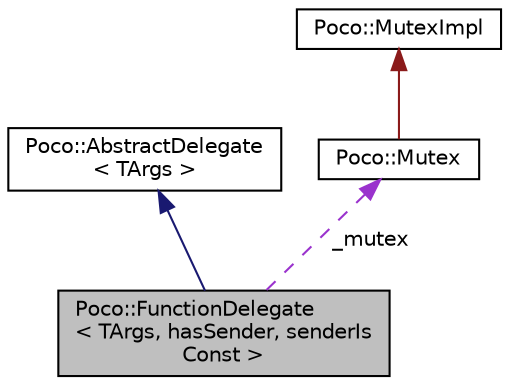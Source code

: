 digraph "Poco::FunctionDelegate&lt; TArgs, hasSender, senderIsConst &gt;"
{
 // LATEX_PDF_SIZE
  edge [fontname="Helvetica",fontsize="10",labelfontname="Helvetica",labelfontsize="10"];
  node [fontname="Helvetica",fontsize="10",shape=record];
  Node1 [label="Poco::FunctionDelegate\l\< TArgs, hasSender, senderIs\lConst \>",height=0.2,width=0.4,color="black", fillcolor="grey75", style="filled", fontcolor="black",tooltip=" "];
  Node2 -> Node1 [dir="back",color="midnightblue",fontsize="10",style="solid",fontname="Helvetica"];
  Node2 [label="Poco::AbstractDelegate\l\< TArgs \>",height=0.2,width=0.4,color="black", fillcolor="white", style="filled",URL="$classPoco_1_1AbstractDelegate.html",tooltip="Base class for Delegate and Expire."];
  Node3 -> Node1 [dir="back",color="darkorchid3",fontsize="10",style="dashed",label=" _mutex" ,fontname="Helvetica"];
  Node3 [label="Poco::Mutex",height=0.2,width=0.4,color="black", fillcolor="white", style="filled",URL="$classPoco_1_1Mutex.html",tooltip=" "];
  Node4 -> Node3 [dir="back",color="firebrick4",fontsize="10",style="solid",fontname="Helvetica"];
  Node4 [label="Poco::MutexImpl",height=0.2,width=0.4,color="black", fillcolor="white", style="filled",URL="$classPoco_1_1MutexImpl.html",tooltip=" "];
}
